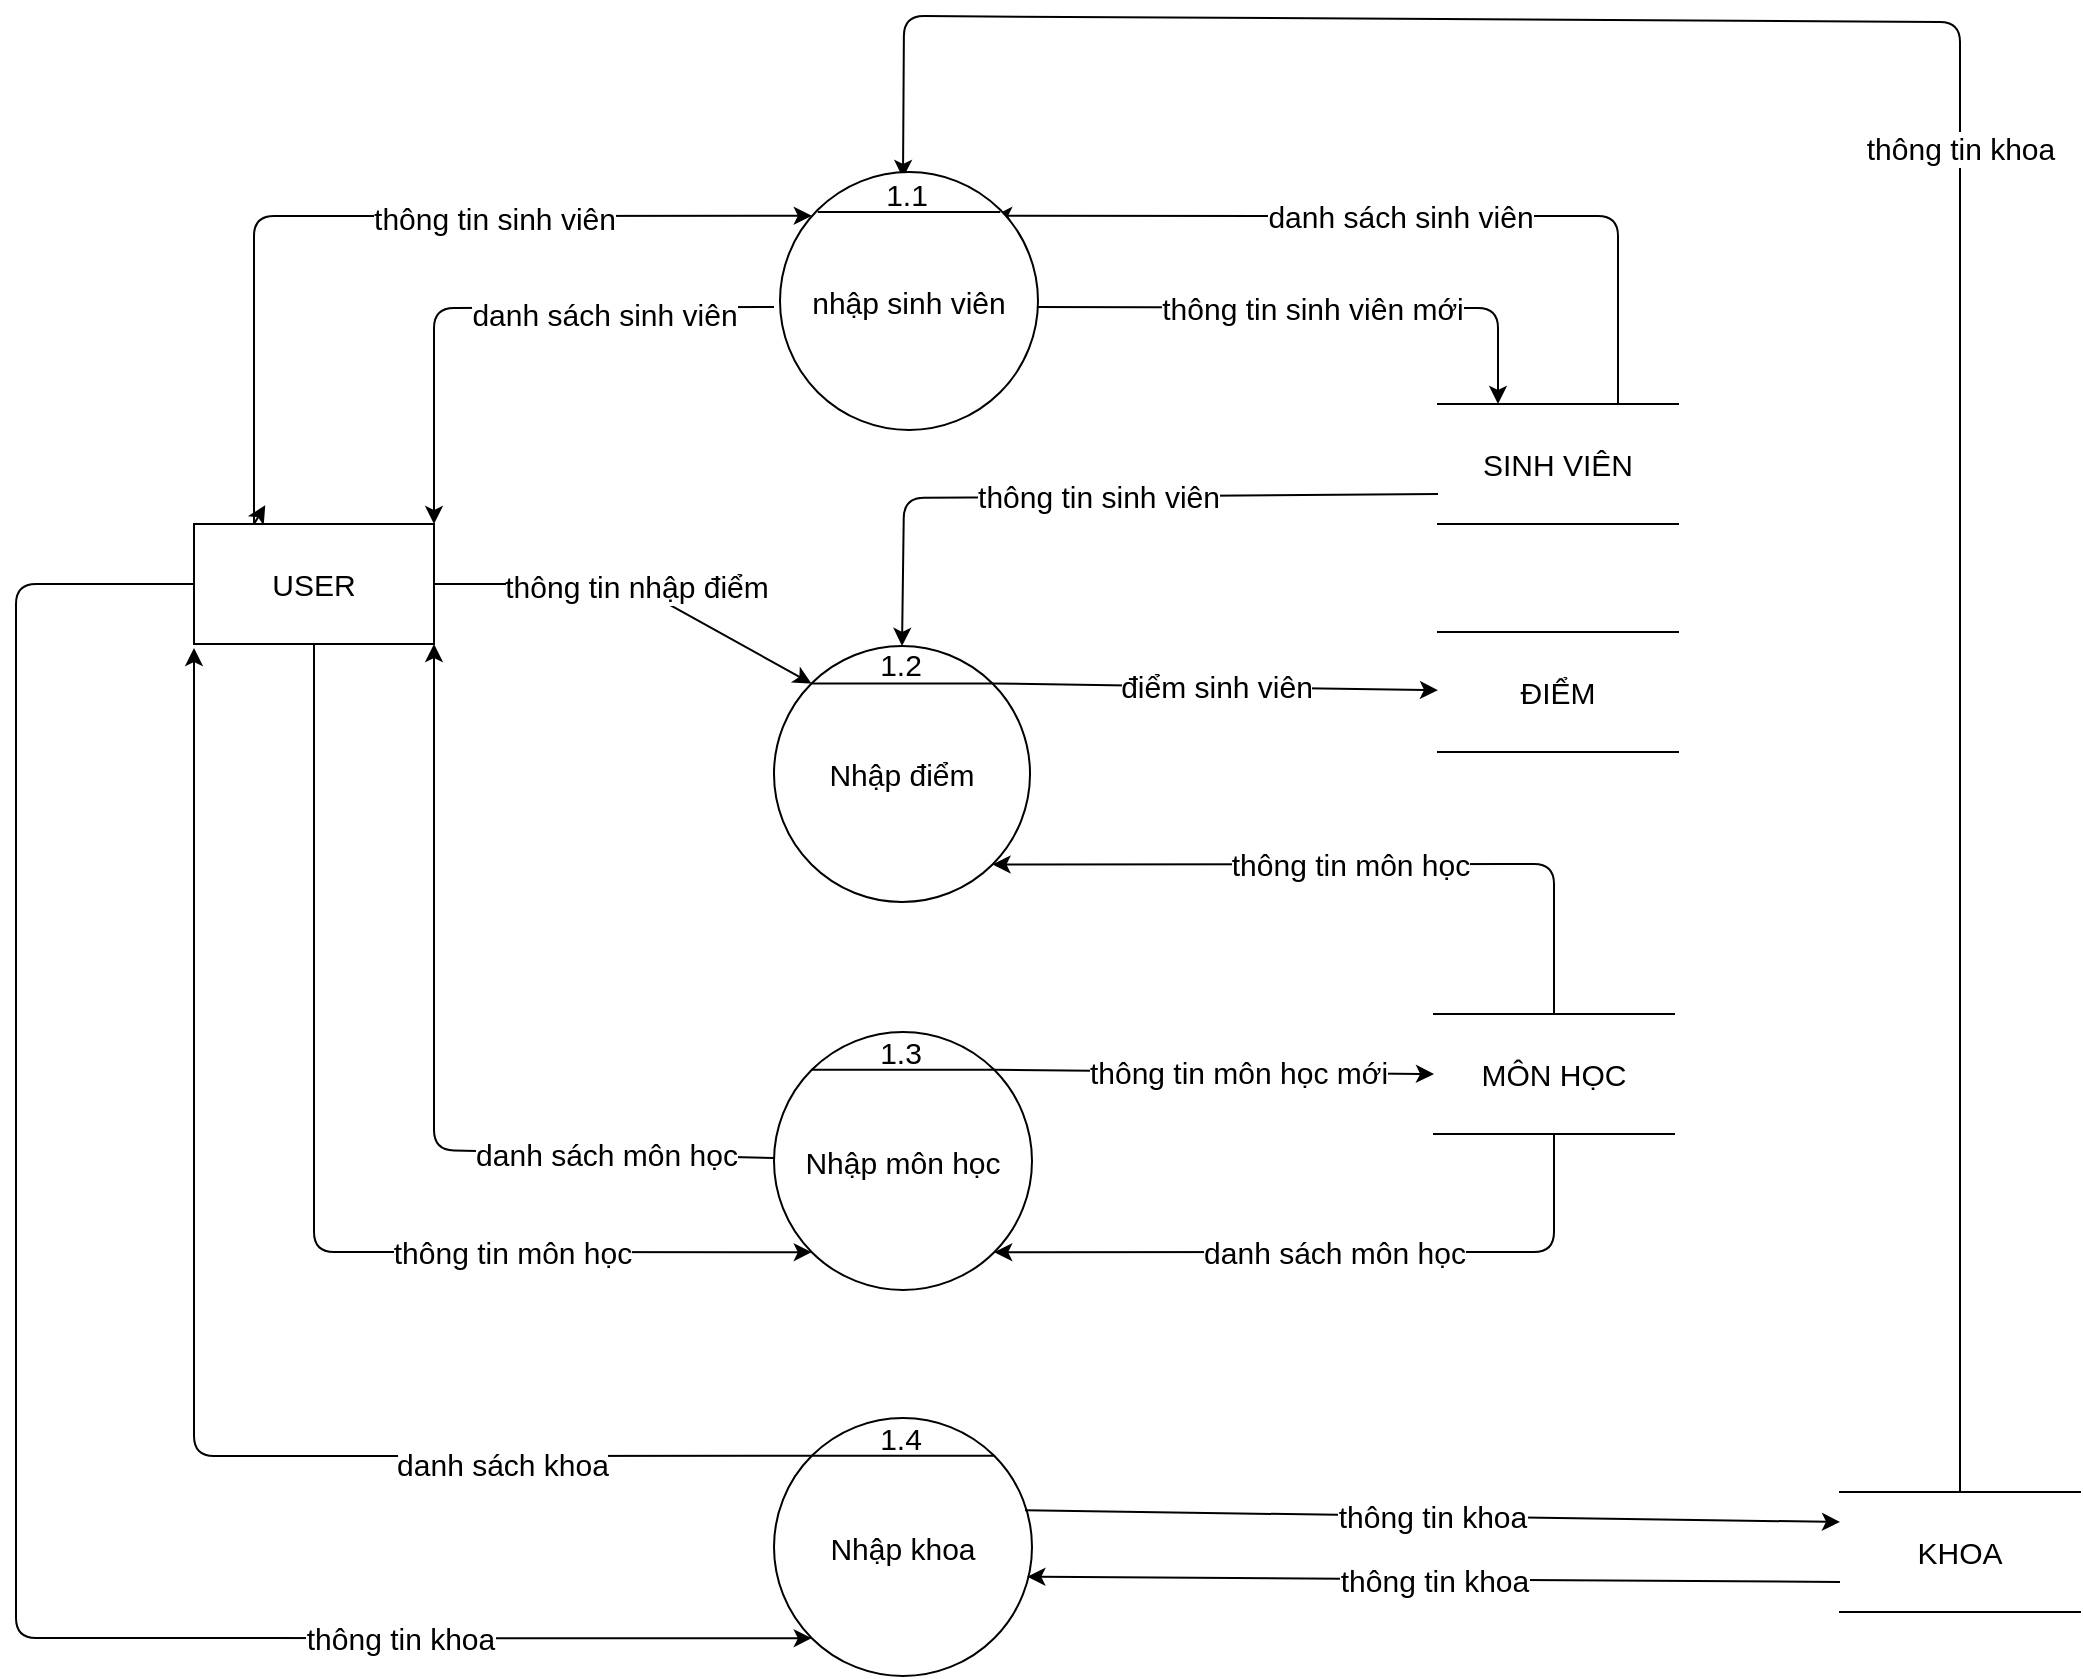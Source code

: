 <mxfile>
    <diagram id="Oa6EopXgwQDZWERJAspy" name="Page-1">
        <mxGraphModel dx="1628" dy="1104" grid="0" gridSize="10" guides="1" tooltips="1" connect="1" arrows="1" fold="1" page="1" pageScale="1" pageWidth="850" pageHeight="1400" math="0" shadow="0">
            <root>
                <mxCell id="0"/>
                <mxCell id="1" parent="0"/>
                <mxCell id="105" value="thông tin sinh viên" style="edgeStyle=none;html=1;entryX=0;entryY=0;entryDx=0;entryDy=0;fontSize=15;exitX=0.25;exitY=0;exitDx=0;exitDy=0;" edge="1" parent="1" source="110">
                    <mxGeometry x="0.267" y="-1" relative="1" as="geometry">
                        <Array as="points">
                            <mxPoint x="140" y="145"/>
                        </Array>
                        <mxPoint x="418.892" y="144.892" as="targetPoint"/>
                        <mxPoint as="offset"/>
                    </mxGeometry>
                </mxCell>
                <mxCell id="106" value="thông tin nhập điểm" style="edgeStyle=none;html=1;entryX=0;entryY=0;entryDx=0;entryDy=0;fontSize=15;exitX=1;exitY=0.5;exitDx=0;exitDy=0;" edge="1" parent="1" source="110" target="120">
                    <mxGeometry relative="1" as="geometry">
                        <Array as="points">
                            <mxPoint x="329" y="329"/>
                        </Array>
                    </mxGeometry>
                </mxCell>
                <mxCell id="107" value="thông tin môn học" style="edgeStyle=none;html=1;entryX=0;entryY=1;entryDx=0;entryDy=0;fontSize=15;exitX=0.5;exitY=1;exitDx=0;exitDy=0;" edge="1" parent="1" source="110" target="133">
                    <mxGeometry x="0.457" relative="1" as="geometry">
                        <Array as="points">
                            <mxPoint x="170" y="663"/>
                        </Array>
                        <mxPoint as="offset"/>
                    </mxGeometry>
                </mxCell>
                <mxCell id="108" style="edgeStyle=none;html=1;exitX=0.25;exitY=0;exitDx=0;exitDy=0;fontSize=15;" edge="1" parent="1" source="110">
                    <mxGeometry relative="1" as="geometry">
                        <mxPoint x="145.625" y="289.6" as="targetPoint"/>
                    </mxGeometry>
                </mxCell>
                <mxCell id="109" value="thông tin khoa" style="edgeStyle=none;html=1;entryX=0;entryY=1;entryDx=0;entryDy=0;fontSize=15;" edge="1" parent="1" source="110" target="116">
                    <mxGeometry x="0.594" relative="1" as="geometry">
                        <Array as="points">
                            <mxPoint x="21" y="329"/>
                            <mxPoint x="21" y="856"/>
                        </Array>
                        <mxPoint as="offset"/>
                    </mxGeometry>
                </mxCell>
                <mxCell id="110" value="&lt;font color=&quot;#000000&quot; style=&quot;font-size: 15px;&quot;&gt;USER&lt;/font&gt;" style="rounded=0;whiteSpace=wrap;html=1;fontSize=15;fontColor=#FFFFFF;" vertex="1" parent="1">
                    <mxGeometry x="110" y="299" width="120" height="60" as="geometry"/>
                </mxCell>
                <mxCell id="111" value="danh sách sinh viên" style="edgeStyle=none;html=1;entryX=1;entryY=0;entryDx=0;entryDy=0;exitX=0;exitY=0.5;exitDx=0;exitDy=0;fontSize=15;" edge="1" parent="1" target="110">
                    <mxGeometry x="-0.384" y="3" relative="1" as="geometry">
                        <Array as="points">
                            <mxPoint x="230" y="191"/>
                        </Array>
                        <mxPoint x="400.0" y="190.5" as="sourcePoint"/>
                        <mxPoint as="offset"/>
                    </mxGeometry>
                </mxCell>
                <mxCell id="112" value="danh sách sinh viên" style="edgeStyle=none;html=1;entryX=1;entryY=0;entryDx=0;entryDy=0;exitX=0.75;exitY=0;exitDx=0;exitDy=0;fontSize=15;" edge="1" parent="1" source="114">
                    <mxGeometry relative="1" as="geometry">
                        <mxPoint x="510.108" y="144.892" as="targetPoint"/>
                        <Array as="points">
                            <mxPoint x="822" y="145"/>
                        </Array>
                    </mxGeometry>
                </mxCell>
                <mxCell id="113" value="thông tin sinh viên" style="edgeStyle=none;html=1;entryX=0.5;entryY=0;entryDx=0;entryDy=0;fontSize=15;exitX=0;exitY=0.75;exitDx=0;exitDy=0;" edge="1" parent="1" source="114" target="120">
                    <mxGeometry relative="1" as="geometry">
                        <Array as="points">
                            <mxPoint x="465" y="286"/>
                        </Array>
                    </mxGeometry>
                </mxCell>
                <mxCell id="114" value="SINH VIÊN" style="shape=partialRectangle;whiteSpace=wrap;html=1;left=0;right=0;fillColor=none;fontSize=15;" vertex="1" parent="1">
                    <mxGeometry x="732" y="239" width="120" height="60" as="geometry"/>
                </mxCell>
                <mxCell id="115" value="" style="group;fontSize=15;" vertex="1" connectable="0" parent="1">
                    <mxGeometry x="400" y="744" width="129" height="131" as="geometry"/>
                </mxCell>
                <mxCell id="116" value="Nhập khoa" style="ellipse;whiteSpace=wrap;html=1;aspect=fixed;fontSize=15;" vertex="1" parent="115">
                    <mxGeometry y="2" width="129" height="129" as="geometry"/>
                </mxCell>
                <mxCell id="117" value="1.4" style="text;html=1;align=center;verticalAlign=middle;resizable=0;points=[];autosize=1;strokeColor=none;fillColor=none;fontSize=15;" vertex="1" parent="115">
                    <mxGeometry x="43" y="-3" width="39" height="30" as="geometry"/>
                </mxCell>
                <mxCell id="118" value="" style="endArrow=none;html=1;exitX=0;exitY=0;exitDx=0;exitDy=0;entryX=1;entryY=0;entryDx=0;entryDy=0;fontSize=15;" edge="1" parent="115" source="116" target="116">
                    <mxGeometry width="50" height="50" relative="1" as="geometry">
                        <mxPoint x="391" y="465" as="sourcePoint"/>
                        <mxPoint x="441" y="415" as="targetPoint"/>
                    </mxGeometry>
                </mxCell>
                <mxCell id="119" value="" style="group;fontSize=15;" vertex="1" connectable="0" parent="1">
                    <mxGeometry x="400" y="358" width="129" height="130" as="geometry"/>
                </mxCell>
                <mxCell id="120" value="Nhập điểm" style="ellipse;whiteSpace=wrap;html=1;aspect=fixed;fontSize=15;" vertex="1" parent="119">
                    <mxGeometry y="1.985" width="128.015" height="128.015" as="geometry"/>
                </mxCell>
                <mxCell id="121" value="1.2" style="text;html=1;align=center;verticalAlign=middle;resizable=0;points=[];autosize=1;strokeColor=none;fillColor=none;fontSize=15;" vertex="1" parent="119">
                    <mxGeometry x="43" y="-3.969" width="39" height="30" as="geometry"/>
                </mxCell>
                <mxCell id="122" value="" style="endArrow=none;html=1;exitX=0;exitY=0;exitDx=0;exitDy=0;entryX=1;entryY=0;entryDx=0;entryDy=0;fontSize=15;" edge="1" parent="119" source="120" target="120">
                    <mxGeometry width="50" height="50" relative="1" as="geometry">
                        <mxPoint x="391" y="461.45" as="sourcePoint"/>
                        <mxPoint x="441" y="411.832" as="targetPoint"/>
                    </mxGeometry>
                </mxCell>
                <mxCell id="123" value="ĐIỂM" style="shape=partialRectangle;whiteSpace=wrap;html=1;left=0;right=0;fillColor=none;fontSize=15;" vertex="1" parent="1">
                    <mxGeometry x="732" y="353" width="120" height="60" as="geometry"/>
                </mxCell>
                <mxCell id="124" value="thông tin môn học" style="edgeStyle=none;html=1;entryX=1;entryY=1;entryDx=0;entryDy=0;fontSize=15;" edge="1" parent="1" source="126" target="120">
                    <mxGeometry x="-0.004" relative="1" as="geometry">
                        <Array as="points">
                            <mxPoint x="790" y="469"/>
                        </Array>
                        <mxPoint as="offset"/>
                    </mxGeometry>
                </mxCell>
                <mxCell id="125" value="danh sách môn học" style="edgeStyle=none;html=1;entryX=1;entryY=1;entryDx=0;entryDy=0;fontSize=15;" edge="1" parent="1" source="126" target="133">
                    <mxGeometry relative="1" as="geometry">
                        <Array as="points">
                            <mxPoint x="790" y="663"/>
                        </Array>
                    </mxGeometry>
                </mxCell>
                <mxCell id="126" value="MÔN HỌC" style="shape=partialRectangle;whiteSpace=wrap;html=1;left=0;right=0;fillColor=none;fontSize=15;" vertex="1" parent="1">
                    <mxGeometry x="730" y="544" width="120" height="60" as="geometry"/>
                </mxCell>
                <mxCell id="127" value="thông tin khoa" style="edgeStyle=none;html=1;entryX=0.5;entryY=0;entryDx=0;entryDy=0;fontSize=15;" edge="1" parent="1" source="129">
                    <mxGeometry relative="1" as="geometry">
                        <mxPoint x="464.5" y="126.0" as="targetPoint"/>
                        <Array as="points">
                            <mxPoint x="993" y="48"/>
                            <mxPoint x="465" y="45"/>
                        </Array>
                    </mxGeometry>
                </mxCell>
                <mxCell id="128" value="thông tin khoa" style="edgeStyle=none;html=1;entryX=0.982;entryY=0.615;entryDx=0;entryDy=0;entryPerimeter=0;fontSize=15;exitX=0;exitY=0.75;exitDx=0;exitDy=0;" edge="1" parent="1" source="129" target="116">
                    <mxGeometry relative="1" as="geometry"/>
                </mxCell>
                <mxCell id="129" value="KHOA" style="shape=partialRectangle;whiteSpace=wrap;html=1;left=0;right=0;fillColor=none;fontSize=15;" vertex="1" parent="1">
                    <mxGeometry x="933" y="783" width="120" height="60" as="geometry"/>
                </mxCell>
                <mxCell id="130" value="thông tin sinh viên mới" style="edgeStyle=none;html=1;entryX=0.25;entryY=0;entryDx=0;entryDy=0;exitX=1;exitY=0.5;exitDx=0;exitDy=0;fontSize=15;" edge="1" parent="1" target="114">
                    <mxGeometry relative="1" as="geometry">
                        <mxPoint x="529.0" y="190.5" as="sourcePoint"/>
                        <Array as="points">
                            <mxPoint x="762" y="191"/>
                        </Array>
                    </mxGeometry>
                </mxCell>
                <mxCell id="131" value="thông tin khoa" style="edgeStyle=none;html=1;entryX=0;entryY=0.25;entryDx=0;entryDy=0;fontSize=15;exitX=0.973;exitY=0.358;exitDx=0;exitDy=0;exitPerimeter=0;" edge="1" parent="1" source="116" target="129">
                    <mxGeometry x="-0.001" relative="1" as="geometry">
                        <mxPoint x="517" y="778" as="sourcePoint"/>
                        <mxPoint as="offset"/>
                    </mxGeometry>
                </mxCell>
                <mxCell id="132" value="" style="group;fontSize=15;" vertex="1" connectable="0" parent="1">
                    <mxGeometry x="400" y="551" width="129" height="131" as="geometry"/>
                </mxCell>
                <mxCell id="133" value="Nhập môn học" style="ellipse;whiteSpace=wrap;html=1;aspect=fixed;fontSize=15;" vertex="1" parent="132">
                    <mxGeometry y="2" width="129" height="129" as="geometry"/>
                </mxCell>
                <mxCell id="134" value="1.3" style="text;html=1;align=center;verticalAlign=middle;resizable=0;points=[];autosize=1;strokeColor=none;fillColor=none;fontSize=15;" vertex="1" parent="132">
                    <mxGeometry x="43" y="-3" width="39" height="30" as="geometry"/>
                </mxCell>
                <mxCell id="135" value="" style="endArrow=none;html=1;exitX=0;exitY=0;exitDx=0;exitDy=0;entryX=1;entryY=0;entryDx=0;entryDy=0;fontSize=15;" edge="1" parent="132" source="133" target="133">
                    <mxGeometry width="50" height="50" relative="1" as="geometry">
                        <mxPoint x="391" y="465" as="sourcePoint"/>
                        <mxPoint x="441" y="415" as="targetPoint"/>
                    </mxGeometry>
                </mxCell>
                <mxCell id="136" value="điểm sinh viên" style="edgeStyle=none;html=1;fontSize=15;exitX=1;exitY=0;exitDx=0;exitDy=0;" edge="1" parent="1" source="120" target="123">
                    <mxGeometry relative="1" as="geometry"/>
                </mxCell>
                <mxCell id="137" value="thông tin môn học mới" style="edgeStyle=none;html=1;entryX=0;entryY=0.5;entryDx=0;entryDy=0;fontSize=15;exitX=1;exitY=0;exitDx=0;exitDy=0;" edge="1" parent="1" source="133" target="126">
                    <mxGeometry x="0.105" relative="1" as="geometry">
                        <mxPoint as="offset"/>
                    </mxGeometry>
                </mxCell>
                <mxCell id="138" value="danh sách môn học" style="edgeStyle=none;html=1;entryX=1;entryY=1;entryDx=0;entryDy=0;fontSize=15;" edge="1" parent="1" source="133" target="110">
                    <mxGeometry x="-0.602" relative="1" as="geometry">
                        <Array as="points">
                            <mxPoint x="230" y="612"/>
                        </Array>
                        <mxPoint as="offset"/>
                    </mxGeometry>
                </mxCell>
                <mxCell id="139" value="danh sách khoa" style="edgeStyle=none;html=1;fontSize=15;exitX=0;exitY=0;exitDx=0;exitDy=0;" edge="1" parent="1" source="116">
                    <mxGeometry x="-0.567" y="4" relative="1" as="geometry">
                        <mxPoint x="110" y="361" as="targetPoint"/>
                        <Array as="points">
                            <mxPoint x="110" y="765"/>
                        </Array>
                        <mxPoint as="offset"/>
                    </mxGeometry>
                </mxCell>
                <mxCell id="140" value="" style="group" vertex="1" connectable="0" parent="1">
                    <mxGeometry x="403" y="119" width="129" height="133" as="geometry"/>
                </mxCell>
                <mxCell id="141" value="nhập sinh viên" style="ellipse;whiteSpace=wrap;html=1;aspect=fixed;fontSize=15;" vertex="1" parent="140">
                    <mxGeometry y="4" width="129" height="129" as="geometry"/>
                </mxCell>
                <mxCell id="142" value="" style="endArrow=none;html=1;exitX=0;exitY=0;exitDx=0;exitDy=0;entryX=1;entryY=0;entryDx=0;entryDy=0;fontSize=15;" edge="1" parent="140">
                    <mxGeometry width="50" height="50" relative="1" as="geometry">
                        <mxPoint x="18.892" y="24.002" as="sourcePoint"/>
                        <mxPoint x="110.108" y="24.002" as="targetPoint"/>
                    </mxGeometry>
                </mxCell>
                <mxCell id="143" value="1.1" style="text;html=1;align=center;verticalAlign=middle;resizable=0;points=[];autosize=1;strokeColor=none;fillColor=none;fontSize=15;" vertex="1" parent="140">
                    <mxGeometry x="43" width="39" height="30" as="geometry"/>
                </mxCell>
            </root>
        </mxGraphModel>
    </diagram>
</mxfile>